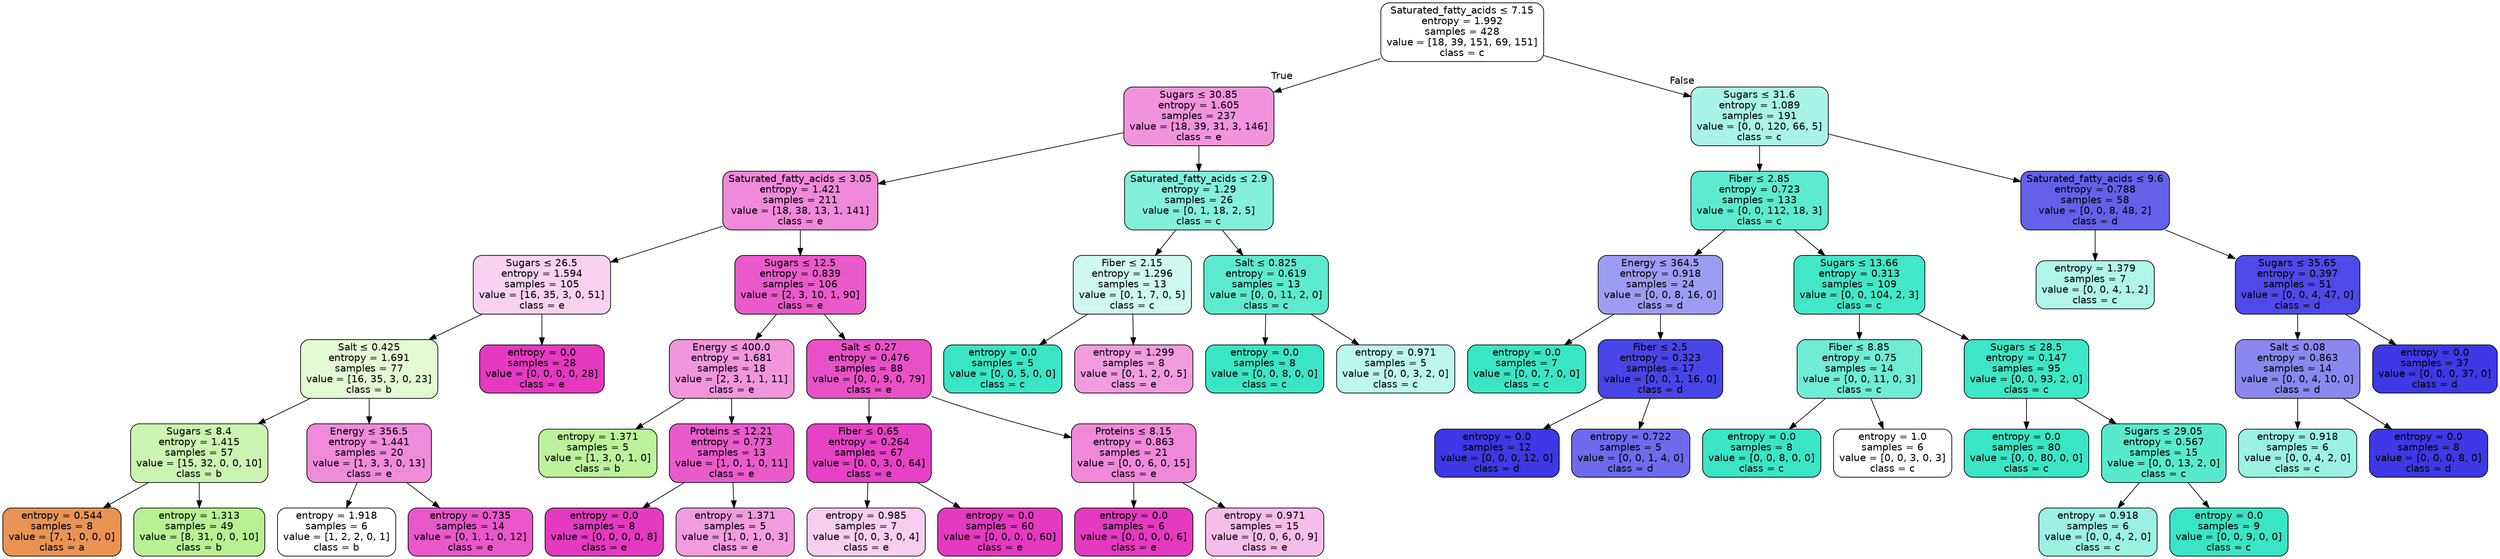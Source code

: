 digraph Tree {
node [shape=box, style="filled, rounded", color="black", fontname="helvetica"] ;
edge [fontname="helvetica"] ;
0 [label=<Saturated_fatty_acids &le; 7.15<br/>entropy = 1.992<br/>samples = 428<br/>value = [18, 39, 151, 69, 151]<br/>class = c>, fillcolor="#ffffff"] ;
1 [label=<Sugars &le; 30.85<br/>entropy = 1.605<br/>samples = 237<br/>value = [18, 39, 31, 3, 146]<br/>class = e>, fillcolor="#f194dd"] ;
0 -> 1 [labeldistance=2.5, labelangle=45, headlabel="True"] ;
2 [label=<Saturated_fatty_acids &le; 3.05<br/>entropy = 1.421<br/>samples = 211<br/>value = [18, 38, 13, 1, 141]<br/>class = e>, fillcolor="#f089d9"] ;
1 -> 2 ;
3 [label=<Sugars &le; 26.5<br/>entropy = 1.594<br/>samples = 105<br/>value = [16, 35, 3, 0, 51]<br/>class = e>, fillcolor="#f9d2f1"] ;
2 -> 3 ;
4 [label=<Salt &le; 0.425<br/>entropy = 1.691<br/>samples = 77<br/>value = [16, 35, 3, 0, 23]<br/>class = b>, fillcolor="#e2f9d3"] ;
3 -> 4 ;
5 [label=<Sugars &le; 8.4<br/>entropy = 1.415<br/>samples = 57<br/>value = [15, 32, 0, 0, 10]<br/>class = b>, fillcolor="#caf4af"] ;
4 -> 5 ;
6 [label=<entropy = 0.544<br/>samples = 8<br/>value = [7, 1, 0, 0, 0]<br/>class = a>, fillcolor="#e99355"] ;
5 -> 6 ;
7 [label=<entropy = 1.313<br/>samples = 49<br/>value = [8, 31, 0, 0, 10]<br/>class = b>, fillcolor="#b8f194"] ;
5 -> 7 ;
8 [label=<Energy &le; 356.5<br/>entropy = 1.441<br/>samples = 20<br/>value = [1, 3, 3, 0, 13]<br/>class = e>, fillcolor="#f08bda"] ;
4 -> 8 ;
9 [label=<entropy = 1.918<br/>samples = 6<br/>value = [1, 2, 2, 0, 1]<br/>class = b>, fillcolor="#ffffff"] ;
8 -> 9 ;
10 [label=<entropy = 0.735<br/>samples = 14<br/>value = [0, 1, 1, 0, 12]<br/>class = e>, fillcolor="#e957ca"] ;
8 -> 10 ;
11 [label=<entropy = 0.0<br/>samples = 28<br/>value = [0, 0, 0, 0, 28]<br/>class = e>, fillcolor="#e539c0"] ;
3 -> 11 ;
12 [label=<Sugars &le; 12.5<br/>entropy = 0.839<br/>samples = 106<br/>value = [2, 3, 10, 1, 90]<br/>class = e>, fillcolor="#e95aca"] ;
2 -> 12 ;
13 [label=<Energy &le; 400.0<br/>entropy = 1.681<br/>samples = 18<br/>value = [2, 3, 1, 1, 11]<br/>class = e>, fillcolor="#f195dd"] ;
12 -> 13 ;
14 [label=<entropy = 1.371<br/>samples = 5<br/>value = [1, 3, 0, 1, 0]<br/>class = b>, fillcolor="#bdf29c"] ;
13 -> 14 ;
15 [label=<Proteins &le; 12.21<br/>entropy = 0.773<br/>samples = 13<br/>value = [1, 0, 1, 0, 11]<br/>class = e>, fillcolor="#e95acb"] ;
13 -> 15 ;
16 [label=<entropy = 0.0<br/>samples = 8<br/>value = [0, 0, 0, 0, 8]<br/>class = e>, fillcolor="#e539c0"] ;
15 -> 16 ;
17 [label=<entropy = 1.371<br/>samples = 5<br/>value = [1, 0, 1, 0, 3]<br/>class = e>, fillcolor="#f29ce0"] ;
15 -> 17 ;
18 [label=<Salt &le; 0.27<br/>entropy = 0.476<br/>samples = 88<br/>value = [0, 0, 9, 0, 79]<br/>class = e>, fillcolor="#e850c7"] ;
12 -> 18 ;
19 [label=<Fiber &le; 0.65<br/>entropy = 0.264<br/>samples = 67<br/>value = [0, 0, 3, 0, 64]<br/>class = e>, fillcolor="#e642c3"] ;
18 -> 19 ;
20 [label=<entropy = 0.985<br/>samples = 7<br/>value = [0, 0, 3, 0, 4]<br/>class = e>, fillcolor="#f8ceef"] ;
19 -> 20 ;
21 [label=<entropy = 0.0<br/>samples = 60<br/>value = [0, 0, 0, 0, 60]<br/>class = e>, fillcolor="#e539c0"] ;
19 -> 21 ;
22 [label=<Proteins &le; 8.15<br/>entropy = 0.863<br/>samples = 21<br/>value = [0, 0, 6, 0, 15]<br/>class = e>, fillcolor="#ef88d9"] ;
18 -> 22 ;
23 [label=<entropy = 0.0<br/>samples = 6<br/>value = [0, 0, 0, 0, 6]<br/>class = e>, fillcolor="#e539c0"] ;
22 -> 23 ;
24 [label=<entropy = 0.971<br/>samples = 15<br/>value = [0, 0, 6, 0, 9]<br/>class = e>, fillcolor="#f6bdea"] ;
22 -> 24 ;
25 [label=<Saturated_fatty_acids &le; 2.9<br/>entropy = 1.29<br/>samples = 26<br/>value = [0, 1, 18, 2, 5]<br/>class = c>, fillcolor="#84efdb"] ;
1 -> 25 ;
26 [label=<Fiber &le; 2.15<br/>entropy = 1.296<br/>samples = 13<br/>value = [0, 1, 7, 0, 5]<br/>class = c>, fillcolor="#cef8f0"] ;
25 -> 26 ;
27 [label=<entropy = 0.0<br/>samples = 5<br/>value = [0, 0, 5, 0, 0]<br/>class = c>, fillcolor="#39e5c5"] ;
26 -> 27 ;
28 [label=<entropy = 1.299<br/>samples = 8<br/>value = [0, 1, 2, 0, 5]<br/>class = e>, fillcolor="#f29ce0"] ;
26 -> 28 ;
29 [label=<Salt &le; 0.825<br/>entropy = 0.619<br/>samples = 13<br/>value = [0, 0, 11, 2, 0]<br/>class = c>, fillcolor="#5dead0"] ;
25 -> 29 ;
30 [label=<entropy = 0.0<br/>samples = 8<br/>value = [0, 0, 8, 0, 0]<br/>class = c>, fillcolor="#39e5c5"] ;
29 -> 30 ;
31 [label=<entropy = 0.971<br/>samples = 5<br/>value = [0, 0, 3, 2, 0]<br/>class = c>, fillcolor="#bdf6ec"] ;
29 -> 31 ;
32 [label=<Sugars &le; 31.6<br/>entropy = 1.089<br/>samples = 191<br/>value = [0, 0, 120, 66, 5]<br/>class = c>, fillcolor="#a9f4e6"] ;
0 -> 32 [labeldistance=2.5, labelangle=-45, headlabel="False"] ;
33 [label=<Fiber &le; 2.85<br/>entropy = 0.723<br/>samples = 133<br/>value = [0, 0, 112, 18, 3]<br/>class = c>, fillcolor="#5dead0"] ;
32 -> 33 ;
34 [label=<Energy &le; 364.5<br/>entropy = 0.918<br/>samples = 24<br/>value = [0, 0, 8, 16, 0]<br/>class = d>, fillcolor="#9e9cf2"] ;
33 -> 34 ;
35 [label=<entropy = 0.0<br/>samples = 7<br/>value = [0, 0, 7, 0, 0]<br/>class = c>, fillcolor="#39e5c5"] ;
34 -> 35 ;
36 [label=<Fiber &le; 2.5<br/>entropy = 0.323<br/>samples = 17<br/>value = [0, 0, 1, 16, 0]<br/>class = d>, fillcolor="#4845e7"] ;
34 -> 36 ;
37 [label=<entropy = 0.0<br/>samples = 12<br/>value = [0, 0, 0, 12, 0]<br/>class = d>, fillcolor="#3c39e5"] ;
36 -> 37 ;
38 [label=<entropy = 0.722<br/>samples = 5<br/>value = [0, 0, 1, 4, 0]<br/>class = d>, fillcolor="#6d6aec"] ;
36 -> 38 ;
39 [label=<Sugars &le; 13.66<br/>entropy = 0.313<br/>samples = 109<br/>value = [0, 0, 104, 2, 3]<br/>class = c>, fillcolor="#42e6c8"] ;
33 -> 39 ;
40 [label=<Fiber &le; 8.85<br/>entropy = 0.75<br/>samples = 14<br/>value = [0, 0, 11, 0, 3]<br/>class = c>, fillcolor="#6fecd5"] ;
39 -> 40 ;
41 [label=<entropy = 0.0<br/>samples = 8<br/>value = [0, 0, 8, 0, 0]<br/>class = c>, fillcolor="#39e5c5"] ;
40 -> 41 ;
42 [label=<entropy = 1.0<br/>samples = 6<br/>value = [0, 0, 3, 0, 3]<br/>class = c>, fillcolor="#ffffff"] ;
40 -> 42 ;
43 [label=<Sugars &le; 28.5<br/>entropy = 0.147<br/>samples = 95<br/>value = [0, 0, 93, 2, 0]<br/>class = c>, fillcolor="#3de6c6"] ;
39 -> 43 ;
44 [label=<entropy = 0.0<br/>samples = 80<br/>value = [0, 0, 80, 0, 0]<br/>class = c>, fillcolor="#39e5c5"] ;
43 -> 44 ;
45 [label=<Sugars &le; 29.05<br/>entropy = 0.567<br/>samples = 15<br/>value = [0, 0, 13, 2, 0]<br/>class = c>, fillcolor="#57e9ce"] ;
43 -> 45 ;
46 [label=<entropy = 0.918<br/>samples = 6<br/>value = [0, 0, 4, 2, 0]<br/>class = c>, fillcolor="#9cf2e2"] ;
45 -> 46 ;
47 [label=<entropy = 0.0<br/>samples = 9<br/>value = [0, 0, 9, 0, 0]<br/>class = c>, fillcolor="#39e5c5"] ;
45 -> 47 ;
48 [label=<Saturated_fatty_acids &le; 9.6<br/>entropy = 0.788<br/>samples = 58<br/>value = [0, 0, 8, 48, 2]<br/>class = d>, fillcolor="#6361ea"] ;
32 -> 48 ;
49 [label=<entropy = 1.379<br/>samples = 7<br/>value = [0, 0, 4, 1, 2]<br/>class = c>, fillcolor="#b0f5e8"] ;
48 -> 49 ;
50 [label=<Sugars &le; 35.65<br/>entropy = 0.397<br/>samples = 51<br/>value = [0, 0, 4, 47, 0]<br/>class = d>, fillcolor="#4d4ae7"] ;
48 -> 50 ;
51 [label=<Salt &le; 0.08<br/>entropy = 0.863<br/>samples = 14<br/>value = [0, 0, 4, 10, 0]<br/>class = d>, fillcolor="#8a88ef"] ;
50 -> 51 ;
52 [label=<entropy = 0.918<br/>samples = 6<br/>value = [0, 0, 4, 2, 0]<br/>class = c>, fillcolor="#9cf2e2"] ;
51 -> 52 ;
53 [label=<entropy = 0.0<br/>samples = 8<br/>value = [0, 0, 0, 8, 0]<br/>class = d>, fillcolor="#3c39e5"] ;
51 -> 53 ;
54 [label=<entropy = 0.0<br/>samples = 37<br/>value = [0, 0, 0, 37, 0]<br/>class = d>, fillcolor="#3c39e5"] ;
50 -> 54 ;
}
